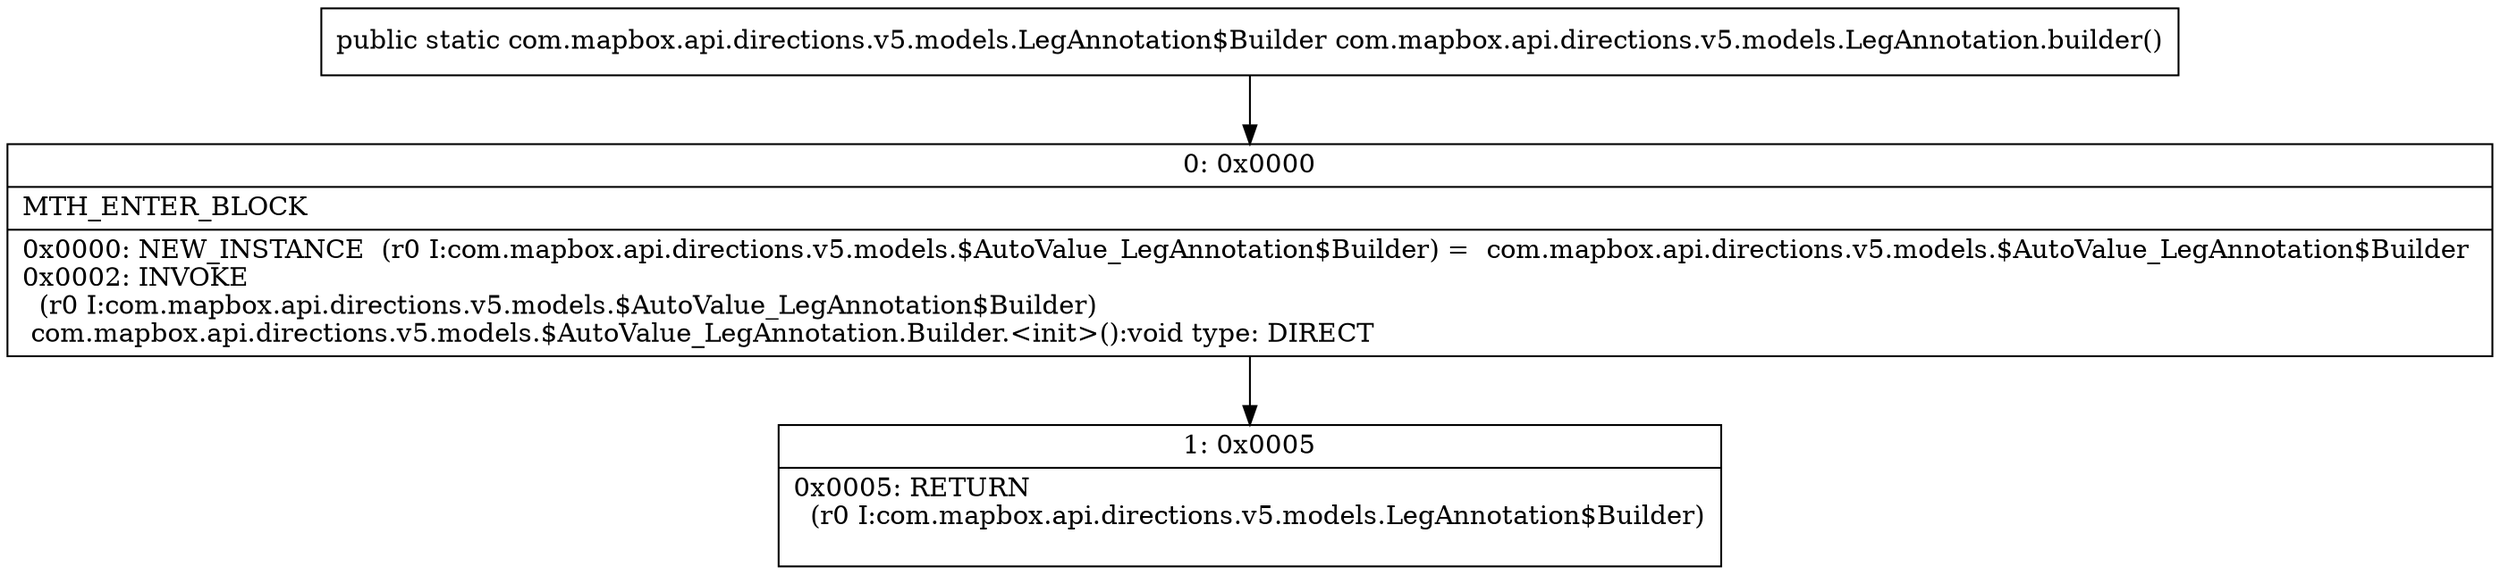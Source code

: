 digraph "CFG forcom.mapbox.api.directions.v5.models.LegAnnotation.builder()Lcom\/mapbox\/api\/directions\/v5\/models\/LegAnnotation$Builder;" {
Node_0 [shape=record,label="{0\:\ 0x0000|MTH_ENTER_BLOCK\l|0x0000: NEW_INSTANCE  (r0 I:com.mapbox.api.directions.v5.models.$AutoValue_LegAnnotation$Builder) =  com.mapbox.api.directions.v5.models.$AutoValue_LegAnnotation$Builder \l0x0002: INVOKE  \l  (r0 I:com.mapbox.api.directions.v5.models.$AutoValue_LegAnnotation$Builder)\l com.mapbox.api.directions.v5.models.$AutoValue_LegAnnotation.Builder.\<init\>():void type: DIRECT \l}"];
Node_1 [shape=record,label="{1\:\ 0x0005|0x0005: RETURN  \l  (r0 I:com.mapbox.api.directions.v5.models.LegAnnotation$Builder)\l \l}"];
MethodNode[shape=record,label="{public static com.mapbox.api.directions.v5.models.LegAnnotation$Builder com.mapbox.api.directions.v5.models.LegAnnotation.builder() }"];
MethodNode -> Node_0;
Node_0 -> Node_1;
}

